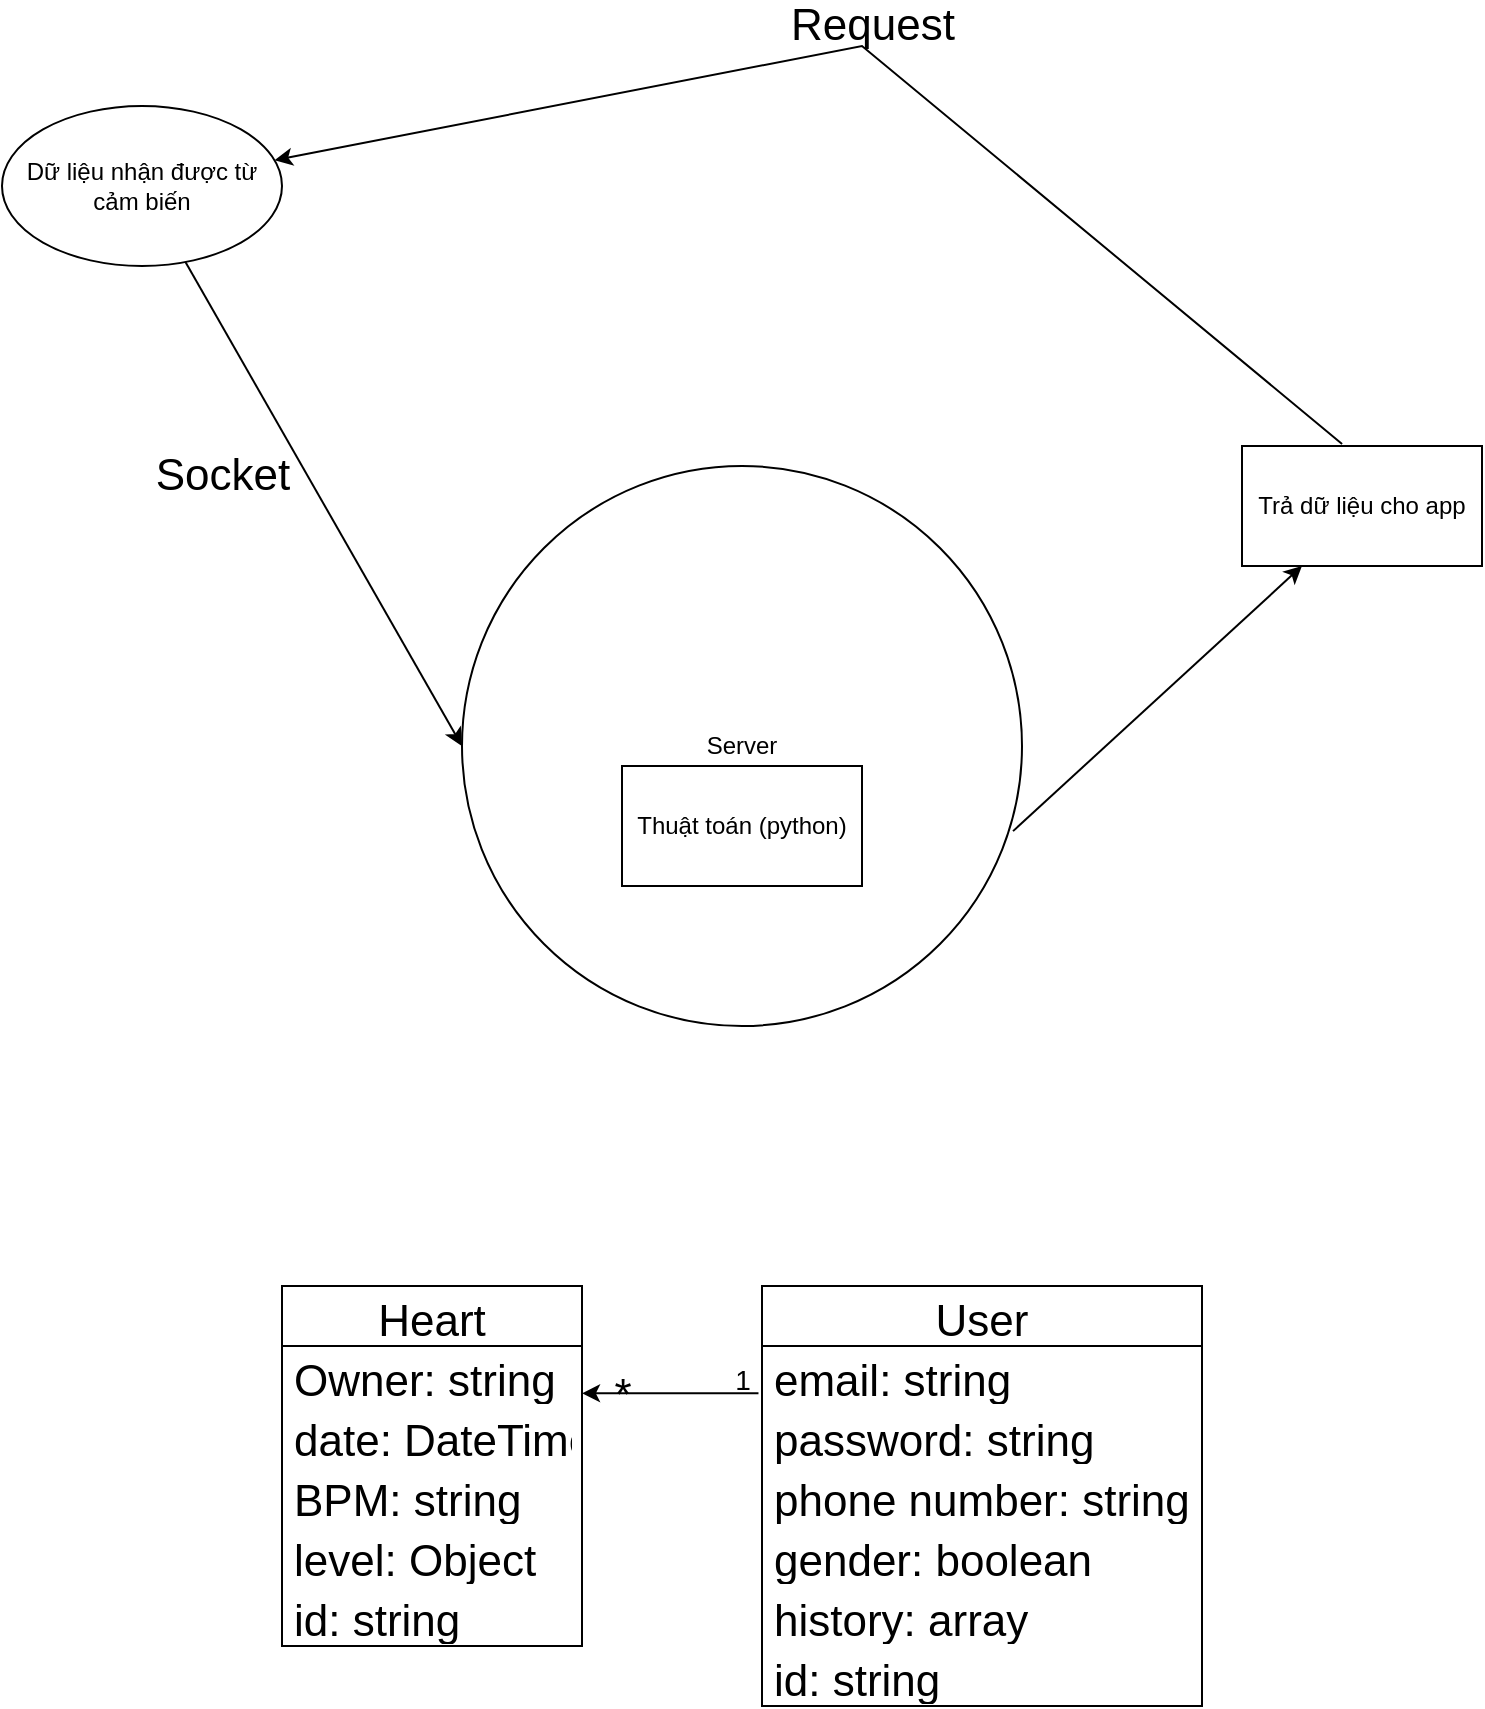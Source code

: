 <mxfile version="18.0.1" type="github">
  <diagram id="gf0cVGGW1GaUPLW01QLi" name="Page-1">
    <mxGraphModel dx="1541" dy="853" grid="1" gridSize="10" guides="1" tooltips="1" connect="1" arrows="1" fold="1" page="1" pageScale="1" pageWidth="850" pageHeight="1100" math="0" shadow="0">
      <root>
        <mxCell id="0" />
        <mxCell id="1" parent="0" />
        <mxCell id="-0_BufRp4UbiJNxt_k6p-1" value="Dữ liệu nhận được từ cảm biến" style="ellipse;whiteSpace=wrap;html=1;" vertex="1" parent="1">
          <mxGeometry x="40" y="130" width="140" height="80" as="geometry" />
        </mxCell>
        <mxCell id="-0_BufRp4UbiJNxt_k6p-3" value="Trả dữ liệu cho app" style="rounded=0;whiteSpace=wrap;html=1;" vertex="1" parent="1">
          <mxGeometry x="660" y="300" width="120" height="60" as="geometry" />
        </mxCell>
        <mxCell id="-0_BufRp4UbiJNxt_k6p-6" value="Server" style="ellipse;whiteSpace=wrap;html=1;aspect=fixed;" vertex="1" parent="1">
          <mxGeometry x="270" y="310" width="280" height="280" as="geometry" />
        </mxCell>
        <mxCell id="-0_BufRp4UbiJNxt_k6p-8" value="" style="endArrow=classic;html=1;rounded=0;exitX=0.417;exitY=-0.017;exitDx=0;exitDy=0;exitPerimeter=0;" edge="1" parent="1" source="-0_BufRp4UbiJNxt_k6p-3" target="-0_BufRp4UbiJNxt_k6p-1">
          <mxGeometry width="50" height="50" relative="1" as="geometry">
            <mxPoint x="400" y="550" as="sourcePoint" />
            <mxPoint x="450" y="500" as="targetPoint" />
            <Array as="points">
              <mxPoint x="470" y="100" />
            </Array>
          </mxGeometry>
        </mxCell>
        <mxCell id="-0_BufRp4UbiJNxt_k6p-9" value="" style="endArrow=classic;html=1;rounded=0;" edge="1" parent="1" source="-0_BufRp4UbiJNxt_k6p-1">
          <mxGeometry width="50" height="50" relative="1" as="geometry">
            <mxPoint x="400" y="550" as="sourcePoint" />
            <mxPoint x="270" y="450" as="targetPoint" />
          </mxGeometry>
        </mxCell>
        <mxCell id="-0_BufRp4UbiJNxt_k6p-10" value="" style="endArrow=classic;html=1;rounded=0;entryX=0.25;entryY=1;entryDx=0;entryDy=0;exitX=0.984;exitY=0.652;exitDx=0;exitDy=0;exitPerimeter=0;" edge="1" parent="1" source="-0_BufRp4UbiJNxt_k6p-6" target="-0_BufRp4UbiJNxt_k6p-3">
          <mxGeometry width="50" height="50" relative="1" as="geometry">
            <mxPoint x="660" y="460" as="sourcePoint" />
            <mxPoint x="450" y="500" as="targetPoint" />
          </mxGeometry>
        </mxCell>
        <mxCell id="-0_BufRp4UbiJNxt_k6p-12" value="Thuật toán (python)" style="rounded=0;whiteSpace=wrap;html=1;" vertex="1" parent="1">
          <mxGeometry x="350" y="460" width="120" height="60" as="geometry" />
        </mxCell>
        <mxCell id="-0_BufRp4UbiJNxt_k6p-13" value="&lt;font style=&quot;font-size: 22px;&quot;&gt;Request&lt;/font&gt;" style="text;html=1;align=center;verticalAlign=middle;resizable=0;points=[];autosize=1;strokeColor=none;fillColor=none;" vertex="1" parent="1">
          <mxGeometry x="425" y="80" width="100" height="20" as="geometry" />
        </mxCell>
        <mxCell id="-0_BufRp4UbiJNxt_k6p-14" value="Socket" style="text;html=1;align=center;verticalAlign=middle;resizable=0;points=[];autosize=1;strokeColor=none;fillColor=none;fontSize=22;" vertex="1" parent="1">
          <mxGeometry x="110" y="300" width="80" height="30" as="geometry" />
        </mxCell>
        <mxCell id="-0_BufRp4UbiJNxt_k6p-15" value="Heart" style="swimlane;fontStyle=0;childLayout=stackLayout;horizontal=1;startSize=30;horizontalStack=0;resizeParent=1;resizeParentMax=0;resizeLast=0;collapsible=1;marginBottom=0;fontSize=22;" vertex="1" parent="1">
          <mxGeometry x="180" y="720" width="150" height="180" as="geometry">
            <mxRectangle x="200" y="750" width="80" height="30" as="alternateBounds" />
          </mxGeometry>
        </mxCell>
        <mxCell id="-0_BufRp4UbiJNxt_k6p-16" value="Owner: string" style="text;strokeColor=none;fillColor=none;align=left;verticalAlign=middle;spacingLeft=4;spacingRight=4;overflow=hidden;points=[[0,0.5],[1,0.5]];portConstraint=eastwest;rotatable=0;fontSize=22;" vertex="1" parent="-0_BufRp4UbiJNxt_k6p-15">
          <mxGeometry y="30" width="150" height="30" as="geometry" />
        </mxCell>
        <mxCell id="-0_BufRp4UbiJNxt_k6p-17" value="date: DateTime" style="text;strokeColor=none;fillColor=none;align=left;verticalAlign=middle;spacingLeft=4;spacingRight=4;overflow=hidden;points=[[0,0.5],[1,0.5]];portConstraint=eastwest;rotatable=0;fontSize=22;" vertex="1" parent="-0_BufRp4UbiJNxt_k6p-15">
          <mxGeometry y="60" width="150" height="30" as="geometry" />
        </mxCell>
        <mxCell id="-0_BufRp4UbiJNxt_k6p-27" value="BPM: string" style="text;strokeColor=none;fillColor=none;align=left;verticalAlign=middle;spacingLeft=4;spacingRight=4;overflow=hidden;points=[[0,0.5],[1,0.5]];portConstraint=eastwest;rotatable=0;fontSize=22;" vertex="1" parent="-0_BufRp4UbiJNxt_k6p-15">
          <mxGeometry y="90" width="150" height="30" as="geometry" />
        </mxCell>
        <mxCell id="-0_BufRp4UbiJNxt_k6p-28" value="level: Object" style="text;strokeColor=none;fillColor=none;align=left;verticalAlign=middle;spacingLeft=4;spacingRight=4;overflow=hidden;points=[[0,0.5],[1,0.5]];portConstraint=eastwest;rotatable=0;fontSize=22;" vertex="1" parent="-0_BufRp4UbiJNxt_k6p-15">
          <mxGeometry y="120" width="150" height="30" as="geometry" />
        </mxCell>
        <mxCell id="-0_BufRp4UbiJNxt_k6p-18" value="id: string" style="text;strokeColor=none;fillColor=none;align=left;verticalAlign=middle;spacingLeft=4;spacingRight=4;overflow=hidden;points=[[0,0.5],[1,0.5]];portConstraint=eastwest;rotatable=0;fontSize=22;" vertex="1" parent="-0_BufRp4UbiJNxt_k6p-15">
          <mxGeometry y="150" width="150" height="30" as="geometry" />
        </mxCell>
        <mxCell id="-0_BufRp4UbiJNxt_k6p-21" value="User" style="swimlane;fontStyle=0;childLayout=stackLayout;horizontal=1;startSize=30;horizontalStack=0;resizeParent=1;resizeParentMax=0;resizeLast=0;collapsible=1;marginBottom=0;fontSize=22;" vertex="1" parent="1">
          <mxGeometry x="420" y="720" width="220" height="210" as="geometry" />
        </mxCell>
        <mxCell id="-0_BufRp4UbiJNxt_k6p-22" value="email: string" style="text;strokeColor=none;fillColor=none;align=left;verticalAlign=middle;spacingLeft=4;spacingRight=4;overflow=hidden;points=[[0,0.5],[1,0.5]];portConstraint=eastwest;rotatable=0;fontSize=22;" vertex="1" parent="-0_BufRp4UbiJNxt_k6p-21">
          <mxGeometry y="30" width="220" height="30" as="geometry" />
        </mxCell>
        <mxCell id="-0_BufRp4UbiJNxt_k6p-23" value="password: string" style="text;strokeColor=none;fillColor=none;align=left;verticalAlign=middle;spacingLeft=4;spacingRight=4;overflow=hidden;points=[[0,0.5],[1,0.5]];portConstraint=eastwest;rotatable=0;fontSize=22;" vertex="1" parent="-0_BufRp4UbiJNxt_k6p-21">
          <mxGeometry y="60" width="220" height="30" as="geometry" />
        </mxCell>
        <mxCell id="-0_BufRp4UbiJNxt_k6p-25" value="phone number: string" style="text;strokeColor=none;fillColor=none;align=left;verticalAlign=middle;spacingLeft=4;spacingRight=4;overflow=hidden;points=[[0,0.5],[1,0.5]];portConstraint=eastwest;rotatable=0;fontSize=22;" vertex="1" parent="-0_BufRp4UbiJNxt_k6p-21">
          <mxGeometry y="90" width="220" height="30" as="geometry" />
        </mxCell>
        <mxCell id="-0_BufRp4UbiJNxt_k6p-24" value="gender: boolean" style="text;strokeColor=none;fillColor=none;align=left;verticalAlign=middle;spacingLeft=4;spacingRight=4;overflow=hidden;points=[[0,0.5],[1,0.5]];portConstraint=eastwest;rotatable=0;fontSize=22;" vertex="1" parent="-0_BufRp4UbiJNxt_k6p-21">
          <mxGeometry y="120" width="220" height="30" as="geometry" />
        </mxCell>
        <mxCell id="-0_BufRp4UbiJNxt_k6p-35" value="history: array" style="text;strokeColor=none;fillColor=none;align=left;verticalAlign=middle;spacingLeft=4;spacingRight=4;overflow=hidden;points=[[0,0.5],[1,0.5]];portConstraint=eastwest;rotatable=0;fontSize=22;" vertex="1" parent="-0_BufRp4UbiJNxt_k6p-21">
          <mxGeometry y="150" width="220" height="30" as="geometry" />
        </mxCell>
        <mxCell id="-0_BufRp4UbiJNxt_k6p-26" value="id: string" style="text;strokeColor=none;fillColor=none;align=left;verticalAlign=middle;spacingLeft=4;spacingRight=4;overflow=hidden;points=[[0,0.5],[1,0.5]];portConstraint=eastwest;rotatable=0;fontSize=22;" vertex="1" parent="-0_BufRp4UbiJNxt_k6p-21">
          <mxGeometry y="180" width="220" height="30" as="geometry" />
        </mxCell>
        <mxCell id="-0_BufRp4UbiJNxt_k6p-30" value="" style="endArrow=classic;html=1;rounded=0;fontSize=22;exitX=-0.008;exitY=0.789;exitDx=0;exitDy=0;exitPerimeter=0;entryX=1;entryY=0.789;entryDx=0;entryDy=0;entryPerimeter=0;" edge="1" parent="1" source="-0_BufRp4UbiJNxt_k6p-22" target="-0_BufRp4UbiJNxt_k6p-16">
          <mxGeometry width="50" height="50" relative="1" as="geometry">
            <mxPoint x="170" y="790" as="sourcePoint" />
            <mxPoint x="220" y="740" as="targetPoint" />
          </mxGeometry>
        </mxCell>
        <mxCell id="-0_BufRp4UbiJNxt_k6p-31" value="&lt;font style=&quot;font-size: 14px;&quot;&gt;1&lt;/font&gt;" style="text;html=1;align=center;verticalAlign=middle;resizable=0;points=[];autosize=1;strokeColor=none;fillColor=none;fontSize=22;" vertex="1" parent="1">
          <mxGeometry x="400" y="750" width="20" height="30" as="geometry" />
        </mxCell>
        <mxCell id="-0_BufRp4UbiJNxt_k6p-32" value="*" style="text;html=1;align=center;verticalAlign=middle;resizable=0;points=[];autosize=1;strokeColor=none;fillColor=none;fontSize=22;" vertex="1" parent="1">
          <mxGeometry x="340" y="760" width="20" height="30" as="geometry" />
        </mxCell>
      </root>
    </mxGraphModel>
  </diagram>
</mxfile>
